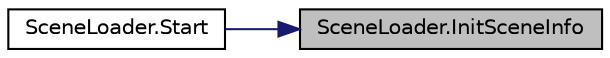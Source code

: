 digraph "SceneLoader.InitSceneInfo"
{
 // LATEX_PDF_SIZE
  edge [fontname="Helvetica",fontsize="10",labelfontname="Helvetica",labelfontsize="10"];
  node [fontname="Helvetica",fontsize="10",shape=record];
  rankdir="RL";
  Node1 [label="SceneLoader.InitSceneInfo",height=0.2,width=0.4,color="black", fillcolor="grey75", style="filled", fontcolor="black",tooltip=" "];
  Node1 -> Node2 [dir="back",color="midnightblue",fontsize="10",style="solid"];
  Node2 [label="SceneLoader.Start",height=0.2,width=0.4,color="black", fillcolor="white", style="filled",URL="$class_scene_loader.html#af0110202b6e27e67e7659c3911f451a8",tooltip=" "];
}
